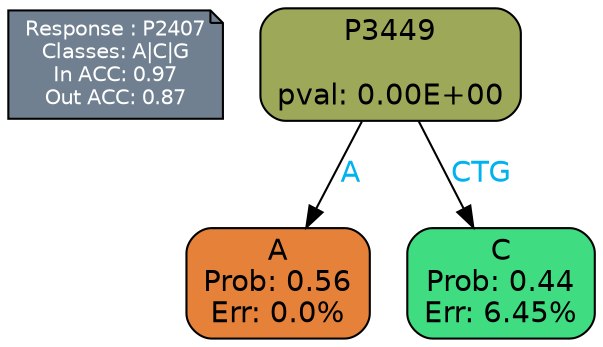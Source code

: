 digraph Tree {
node [shape=box, style="filled, rounded", color="black", fontname=helvetica] ;
graph [ranksep=equally, splines=polylines, bgcolor=transparent, dpi=600] ;
edge [fontname=helvetica] ;
LEGEND [label="Response : P2407
Classes: A|C|G
In ACC: 0.97
Out ACC: 0.87
",shape=note,align=left,style=filled,fillcolor="slategray",fontcolor="white",fontsize=10];1 [label="P3449

pval: 0.00E+00", fillcolor="#9da858"] ;
2 [label="A
Prob: 0.56
Err: 0.0%", fillcolor="#e58139"] ;
3 [label="C
Prob: 0.44
Err: 6.45%", fillcolor="#40dc81"] ;
1 -> 2 [label="A",fontcolor=deepskyblue2] ;
1 -> 3 [label="CTG",fontcolor=deepskyblue2] ;
{rank = same; 2;3;}{rank = same; LEGEND;1;}}